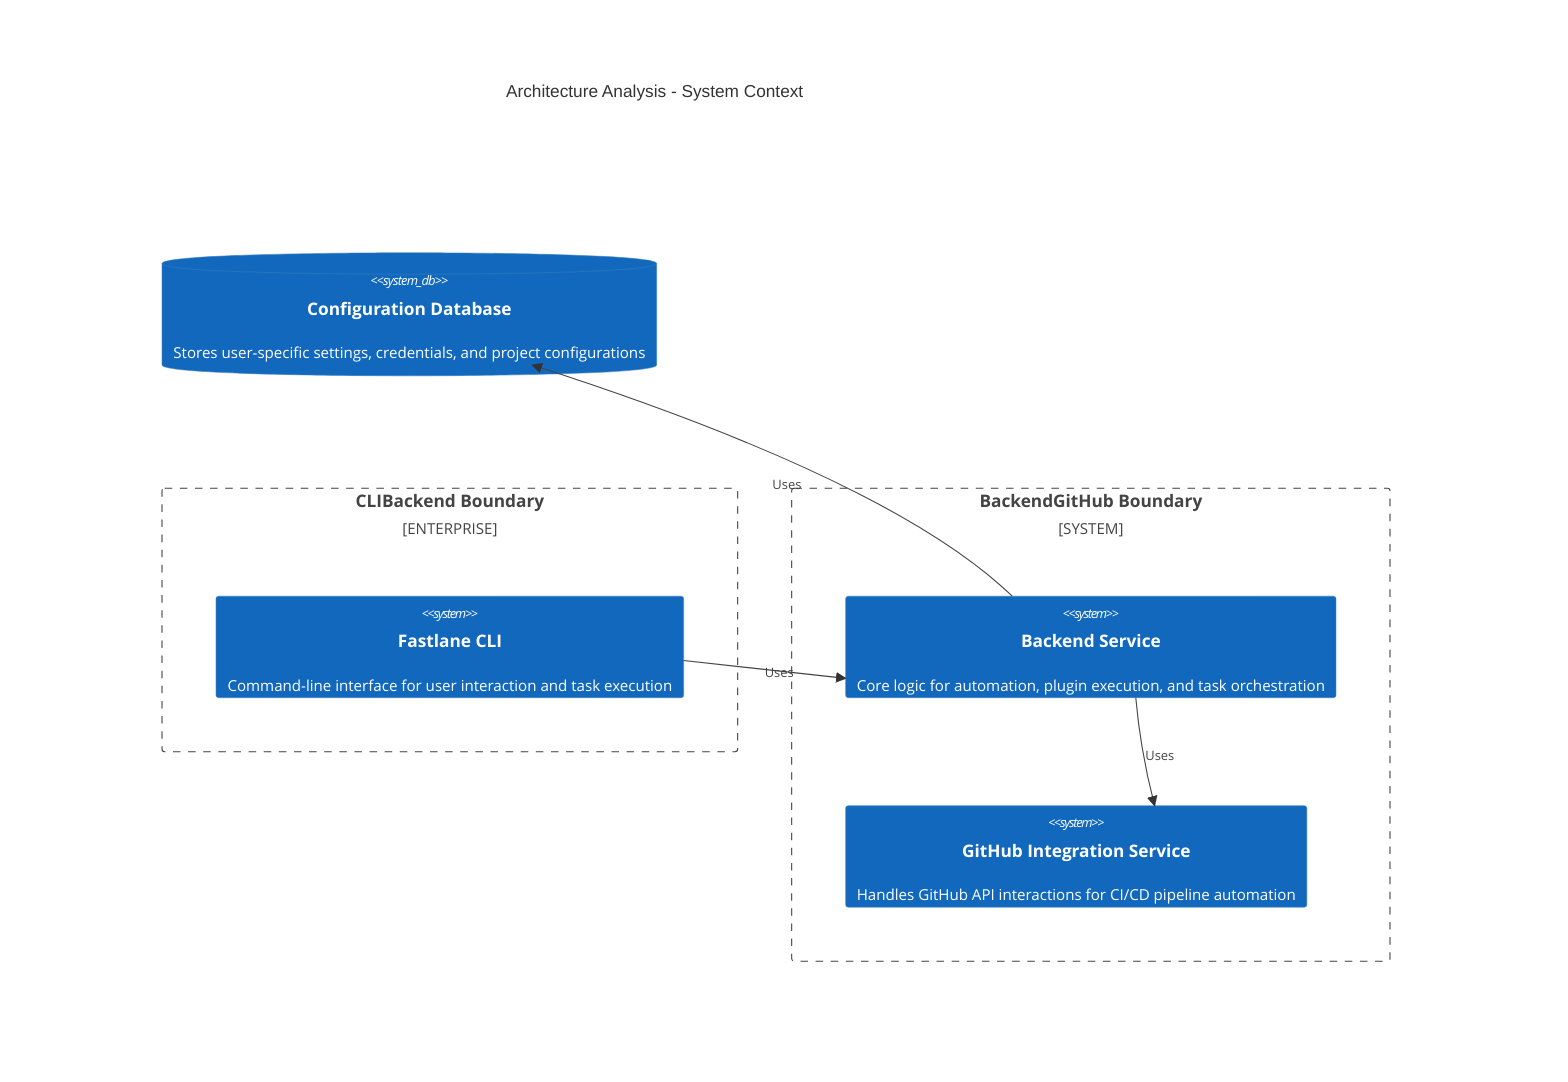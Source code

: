 C4Context
    title Architecture Analysis - System Context
    Enterprise_Boundary(tb_CLI_Backend_Boundary, "CLIBackend Boundary") {
        System(Fastlane_CLI, "Fastlane CLI", "Command-line interface for user interaction and task execution")
        System(Backend_Service, "Backend Service", "Core logic for automation, plugin execution, and task orchestration")
    }
    System_Boundary(tb_Backend_GitHub_Boundary, "BackendGitHub Boundary") {
        System(Backend_Service, "Backend Service", "Core logic for automation, plugin execution, and task orchestration")
        System(GitHub_Integration_Service, "GitHub Integration Service", "Handles GitHub API interactions for CI/CD pipeline automation")
    }
    SystemDb(Configuration_Database, "Configuration Database", "Stores user-specific settings, credentials, and project configurations")

    Rel(Fastlane_CLI, Backend_Service, "Uses")
    Rel(Backend_Service, Configuration_Database, "Uses")
    Rel(Backend_Service, GitHub_Integration_Service, "Uses")
